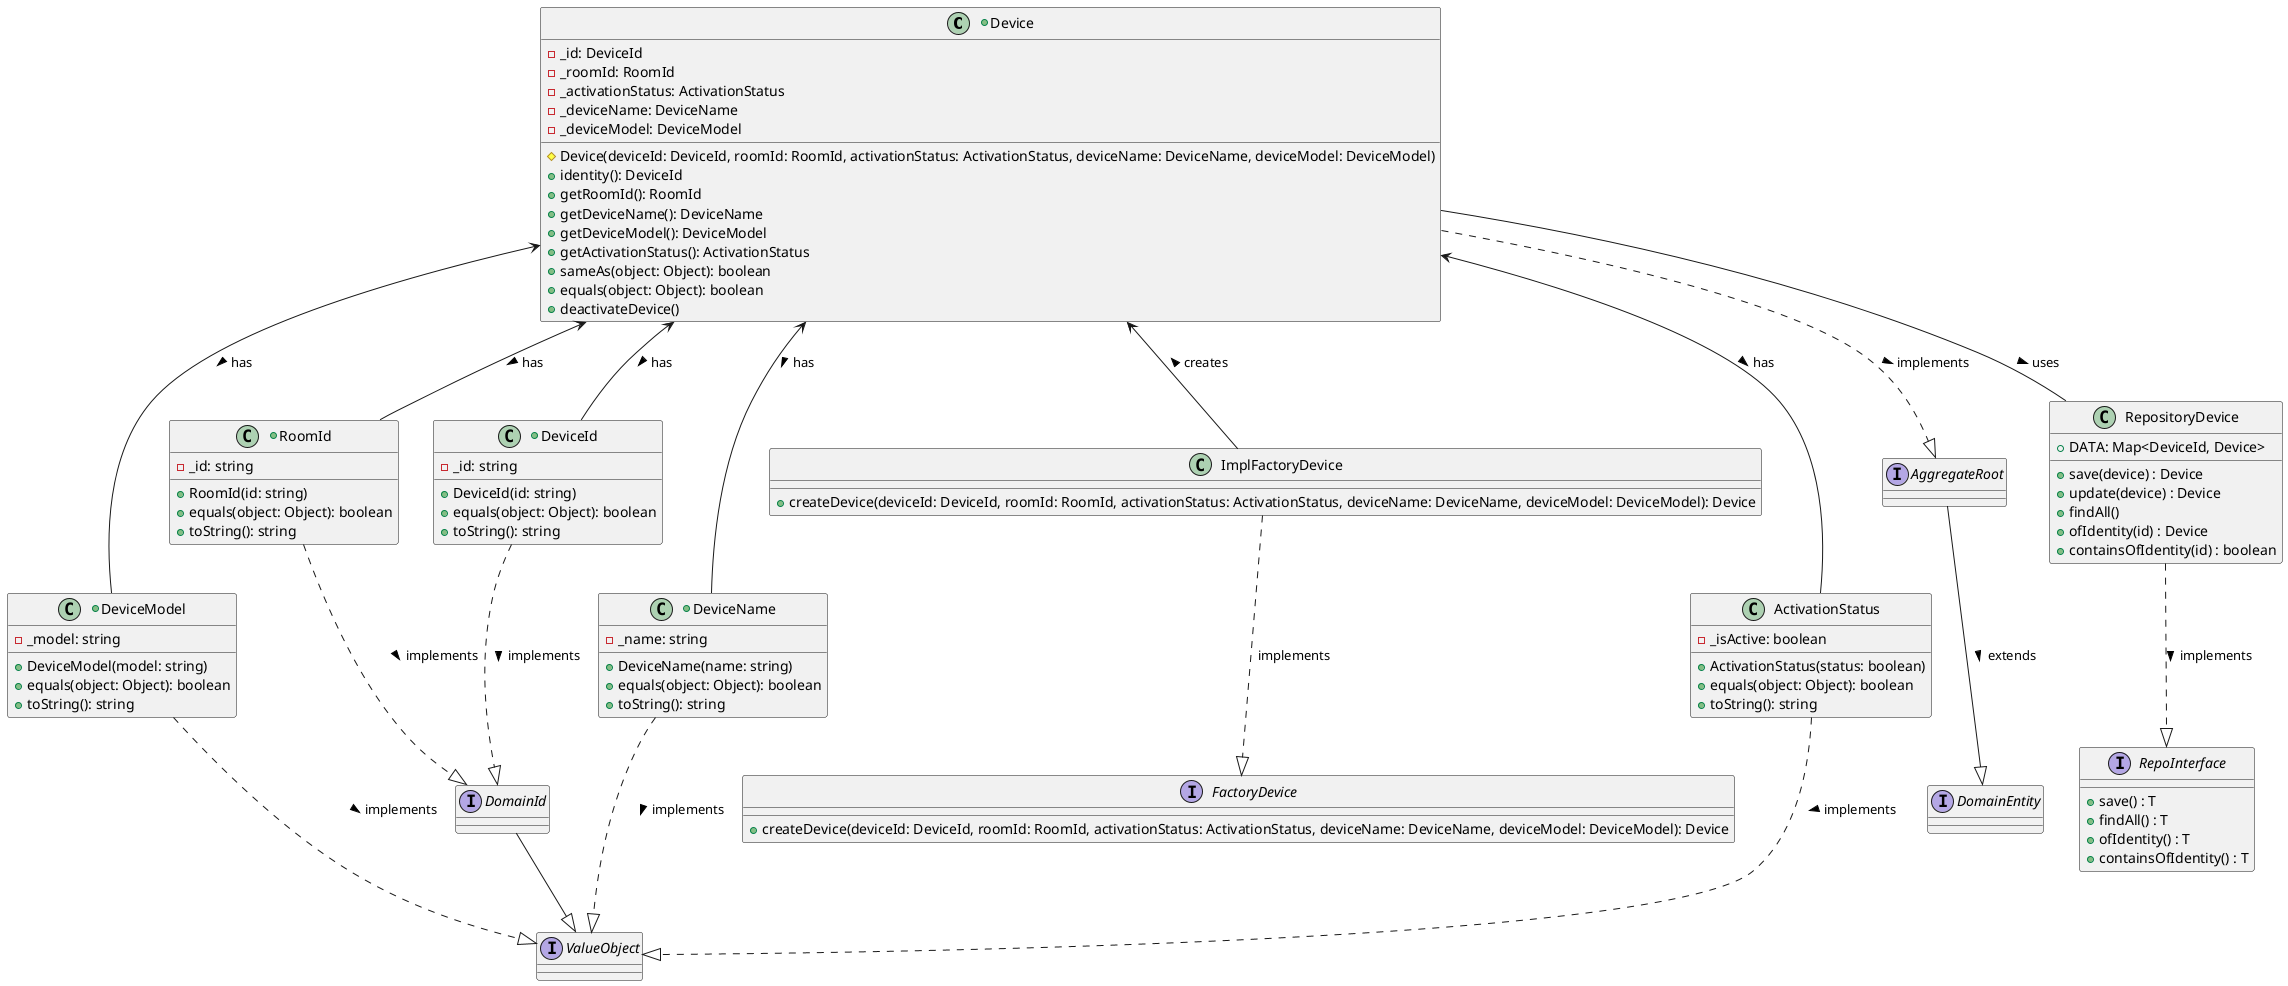 @startuml

'https://plantuml.com/class-diagram

class Device
class DeviceId
class DeviceModel
class DeviceName
class RoomId
class ImplFactoryDevice
class ActivationStatus

interface AggregateRoot
interface DomainId
interface DomainEntity
interface FactoryDevice
interface ValueObject

Device ..|> AggregateRoot : implements >
DeviceId ..|> DomainId : implements >
RoomId ..|> DomainId : implements >
ActivationStatus ..|> ValueObject : implements >
DeviceName ..|> ValueObject : implements >
DeviceModel ..|> ValueObject : implements >
ImplFactoryDevice ..|> FactoryDevice : implements




Device <-- ImplFactoryDevice : creates <
Device <-- DeviceId : has >
Device <-- RoomId : has >
Device <-- ActivationStatus : has >
Device <-- DeviceName : has >
Device <-- DeviceModel : has >
Device -- RepositoryDevice : uses >
AggregateRoot --|> DomainEntity : extends >
DomainId --|> ValueObject
RepositoryDevice ..|> RepoInterface : implements >


+class DeviceId {
-_id: string
+DeviceId(id: string)
+equals(object: Object): boolean
+toString(): string
}

+class DeviceModel {
 -_model: string
 +DeviceModel(model: string)
 +equals(object: Object): boolean
 +toString(): string
 }

 +class DeviceName {
 -_name: string
 +DeviceName(name: string)
 +equals(object: Object): boolean
 +toString(): string
 }

+class Device {
-_id: DeviceId
-_roomId: RoomId
-_activationStatus: ActivationStatus
-_deviceName: DeviceName
-_deviceModel: DeviceModel
#Device(deviceId: DeviceId, roomId: RoomId, activationStatus: ActivationStatus, deviceName: DeviceName, deviceModel: DeviceModel)
+identity(): DeviceId
+getRoomId(): RoomId
+getDeviceName(): DeviceName
+getDeviceModel(): DeviceModel
+getActivationStatus(): ActivationStatus
+sameAs(object: Object): boolean
+equals(object: Object): boolean
+deactivateDevice()
}

+class RoomId {
-_id: string
+RoomId(id: string)
+equals(object: Object): boolean
+toString(): string
}

class ActivationStatus{
-_isActive: boolean
+ActivationStatus(status: boolean)
+equals(object: Object): boolean
+toString(): string
}

class ImplFactoryDevice {
+createDevice(deviceId: DeviceId, roomId: RoomId, activationStatus: ActivationStatus, deviceName: DeviceName, deviceModel: DeviceModel): Device
}

class RepositoryDevice {
    + DATA: Map<DeviceId, Device>
    + save(device) : Device
    + update(device) : Device
    + findAll()
    + ofIdentity(id) : Device
    + containsOfIdentity(id) : boolean

}

interface RepoInterface{
+ save() : T
+ findAll() : T
+ ofIdentity() : T
+ containsOfIdentity() : T
 }
interface FactoryDevice {
+createDevice(deviceId: DeviceId, roomId: RoomId, activationStatus: ActivationStatus, deviceName: DeviceName, deviceModel: DeviceModel): Device
}

@enduml